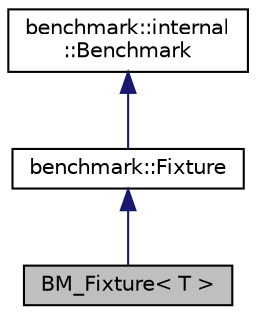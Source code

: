 digraph "BM_Fixture&lt; T &gt;"
{
 // LATEX_PDF_SIZE
  edge [fontname="Helvetica",fontsize="10",labelfontname="Helvetica",labelfontsize="10"];
  node [fontname="Helvetica",fontsize="10",shape=record];
  Node1 [label="BM_Fixture\< T \>",height=0.2,width=0.4,color="black", fillcolor="grey75", style="filled", fontcolor="black",tooltip=" "];
  Node2 -> Node1 [dir="back",color="midnightblue",fontsize="10",style="solid"];
  Node2 [label="benchmark::Fixture",height=0.2,width=0.4,color="black", fillcolor="white", style="filled",URL="$classbenchmark_1_1Fixture.html",tooltip=" "];
  Node3 -> Node2 [dir="back",color="midnightblue",fontsize="10",style="solid"];
  Node3 [label="benchmark::internal\l::Benchmark",height=0.2,width=0.4,color="black", fillcolor="white", style="filled",URL="$classbenchmark_1_1internal_1_1Benchmark.html",tooltip=" "];
}
